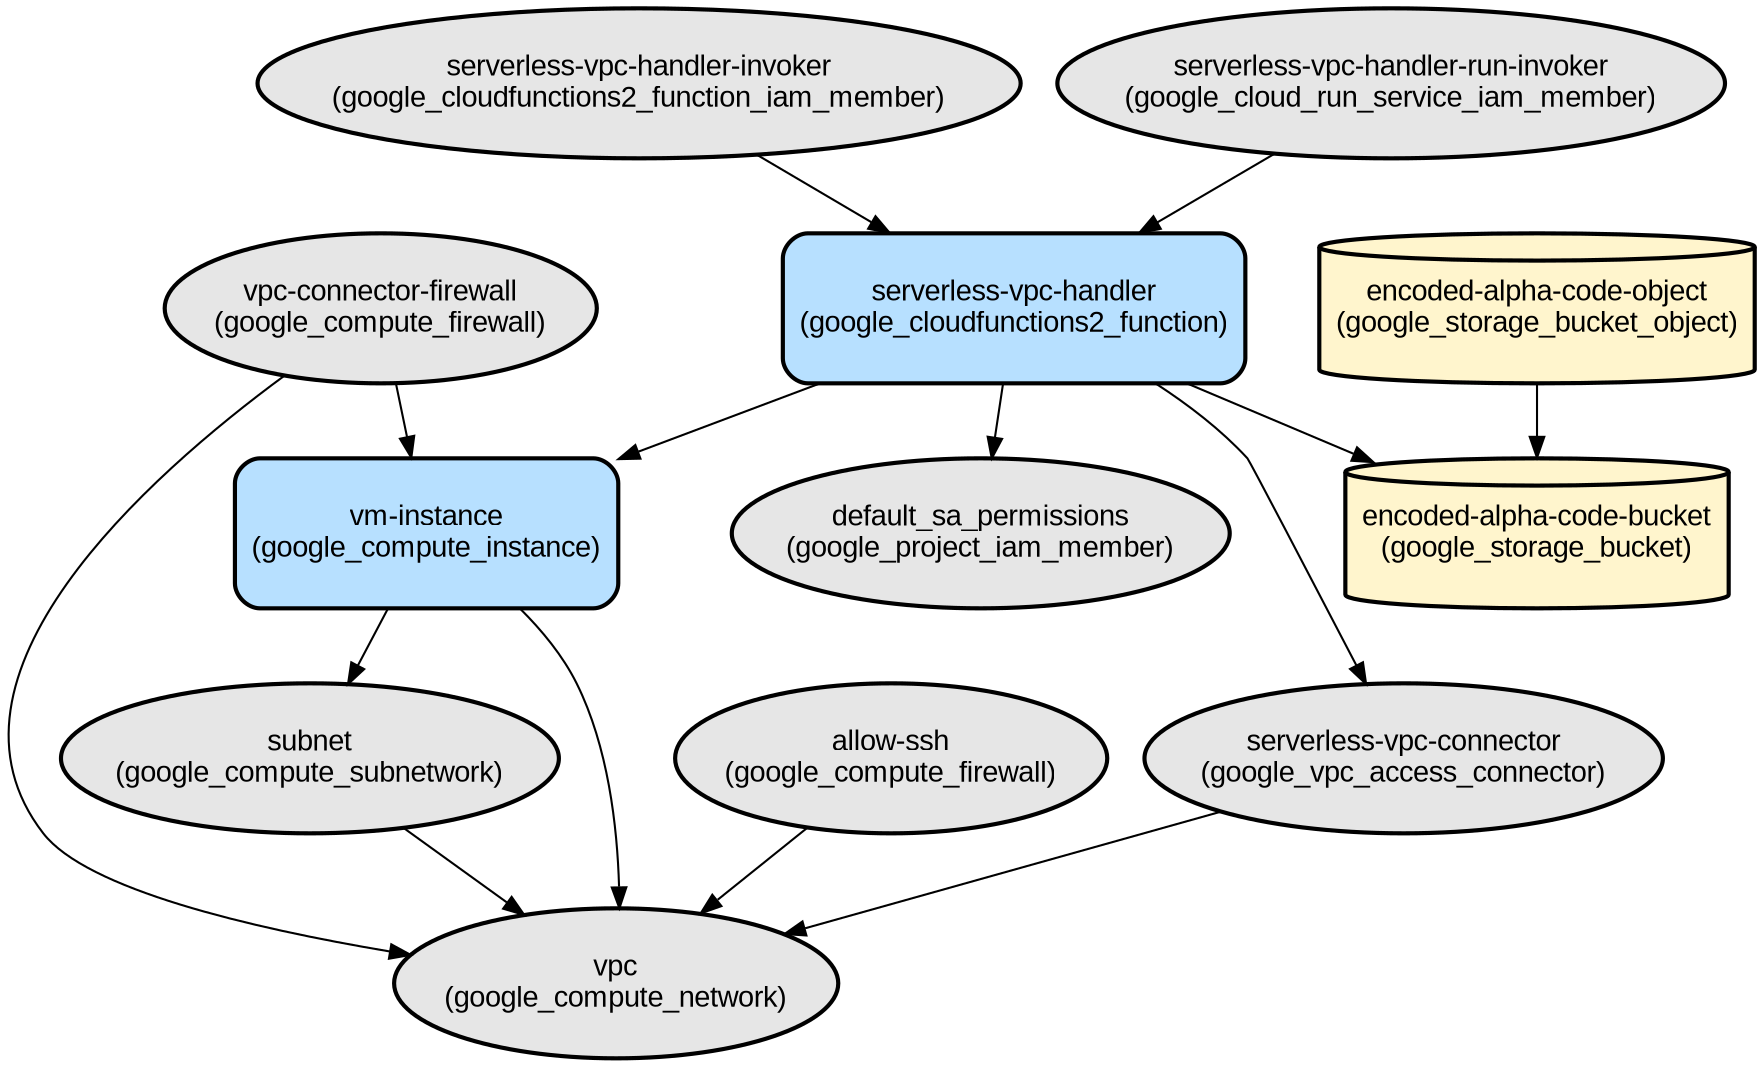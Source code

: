 digraph INFRA {
  node [ color = "black", fillcolor = "#E6E6E6", height =1, style = "filled,bold,rounded", fontname = "Arial" ];
  "vpc" [ label = "vpc
(google_compute_network)" ];
  "subnet" [ label = "subnet
(google_compute_subnetwork)" ];
  "serverless-vpc-connector" [ label = "serverless-vpc-connector
(google_vpc_access_connector)" ];
  "vpc-connector-firewall" [ label = "vpc-connector-firewall
(google_compute_firewall)" ];
  "allow-ssh" [ label = "allow-ssh
(google_compute_firewall)" ];
  "encoded-alpha-code-bucket" [ label = "encoded-alpha-code-bucket
(google_storage_bucket)", shape =cylinder, fillcolor = "#FFF5CD" ];
  "encoded-alpha-code-object" [ label = "encoded-alpha-code-object
(google_storage_bucket_object)", shape =cylinder, fillcolor = "#FFF5CD" ];
  "vm-instance" [ label = "vm-instance
(google_compute_instance)", shape =rectangle, fillcolor = "#B7E0FF" ];
  "default_sa_permissions" [ label = "default_sa_permissions
(google_project_iam_member)" ];
  "serverless-vpc-handler" [ label = "serverless-vpc-handler
(google_cloudfunctions2_function)", shape =rectangle, fillcolor = "#B7E0FF" ];
  "serverless-vpc-handler-invoker" [ label = "serverless-vpc-handler-invoker
(google_cloudfunctions2_function_iam_member)" ];
  "serverless-vpc-handler-run-invoker" [ label = "serverless-vpc-handler-run-invoker
(google_cloud_run_service_iam_member)" ];
  "subnet" -> "vpc";
  "serverless-vpc-connector" -> "vpc";
  "vpc-connector-firewall" -> "vpc";
  "vpc-connector-firewall" -> "vm-instance";
  "allow-ssh" -> "vpc";
  "encoded-alpha-code-object" -> "encoded-alpha-code-bucket";
  "vm-instance" -> "vpc";
  "vm-instance" -> "subnet";
  "serverless-vpc-handler" -> "encoded-alpha-code-bucket";
  "serverless-vpc-handler" -> "serverless-vpc-connector";
  "serverless-vpc-handler" -> "vm-instance";
  "serverless-vpc-handler" -> "default_sa_permissions";
  "serverless-vpc-handler-invoker" -> "serverless-vpc-handler";
  "serverless-vpc-handler-run-invoker" -> "serverless-vpc-handler";
}
